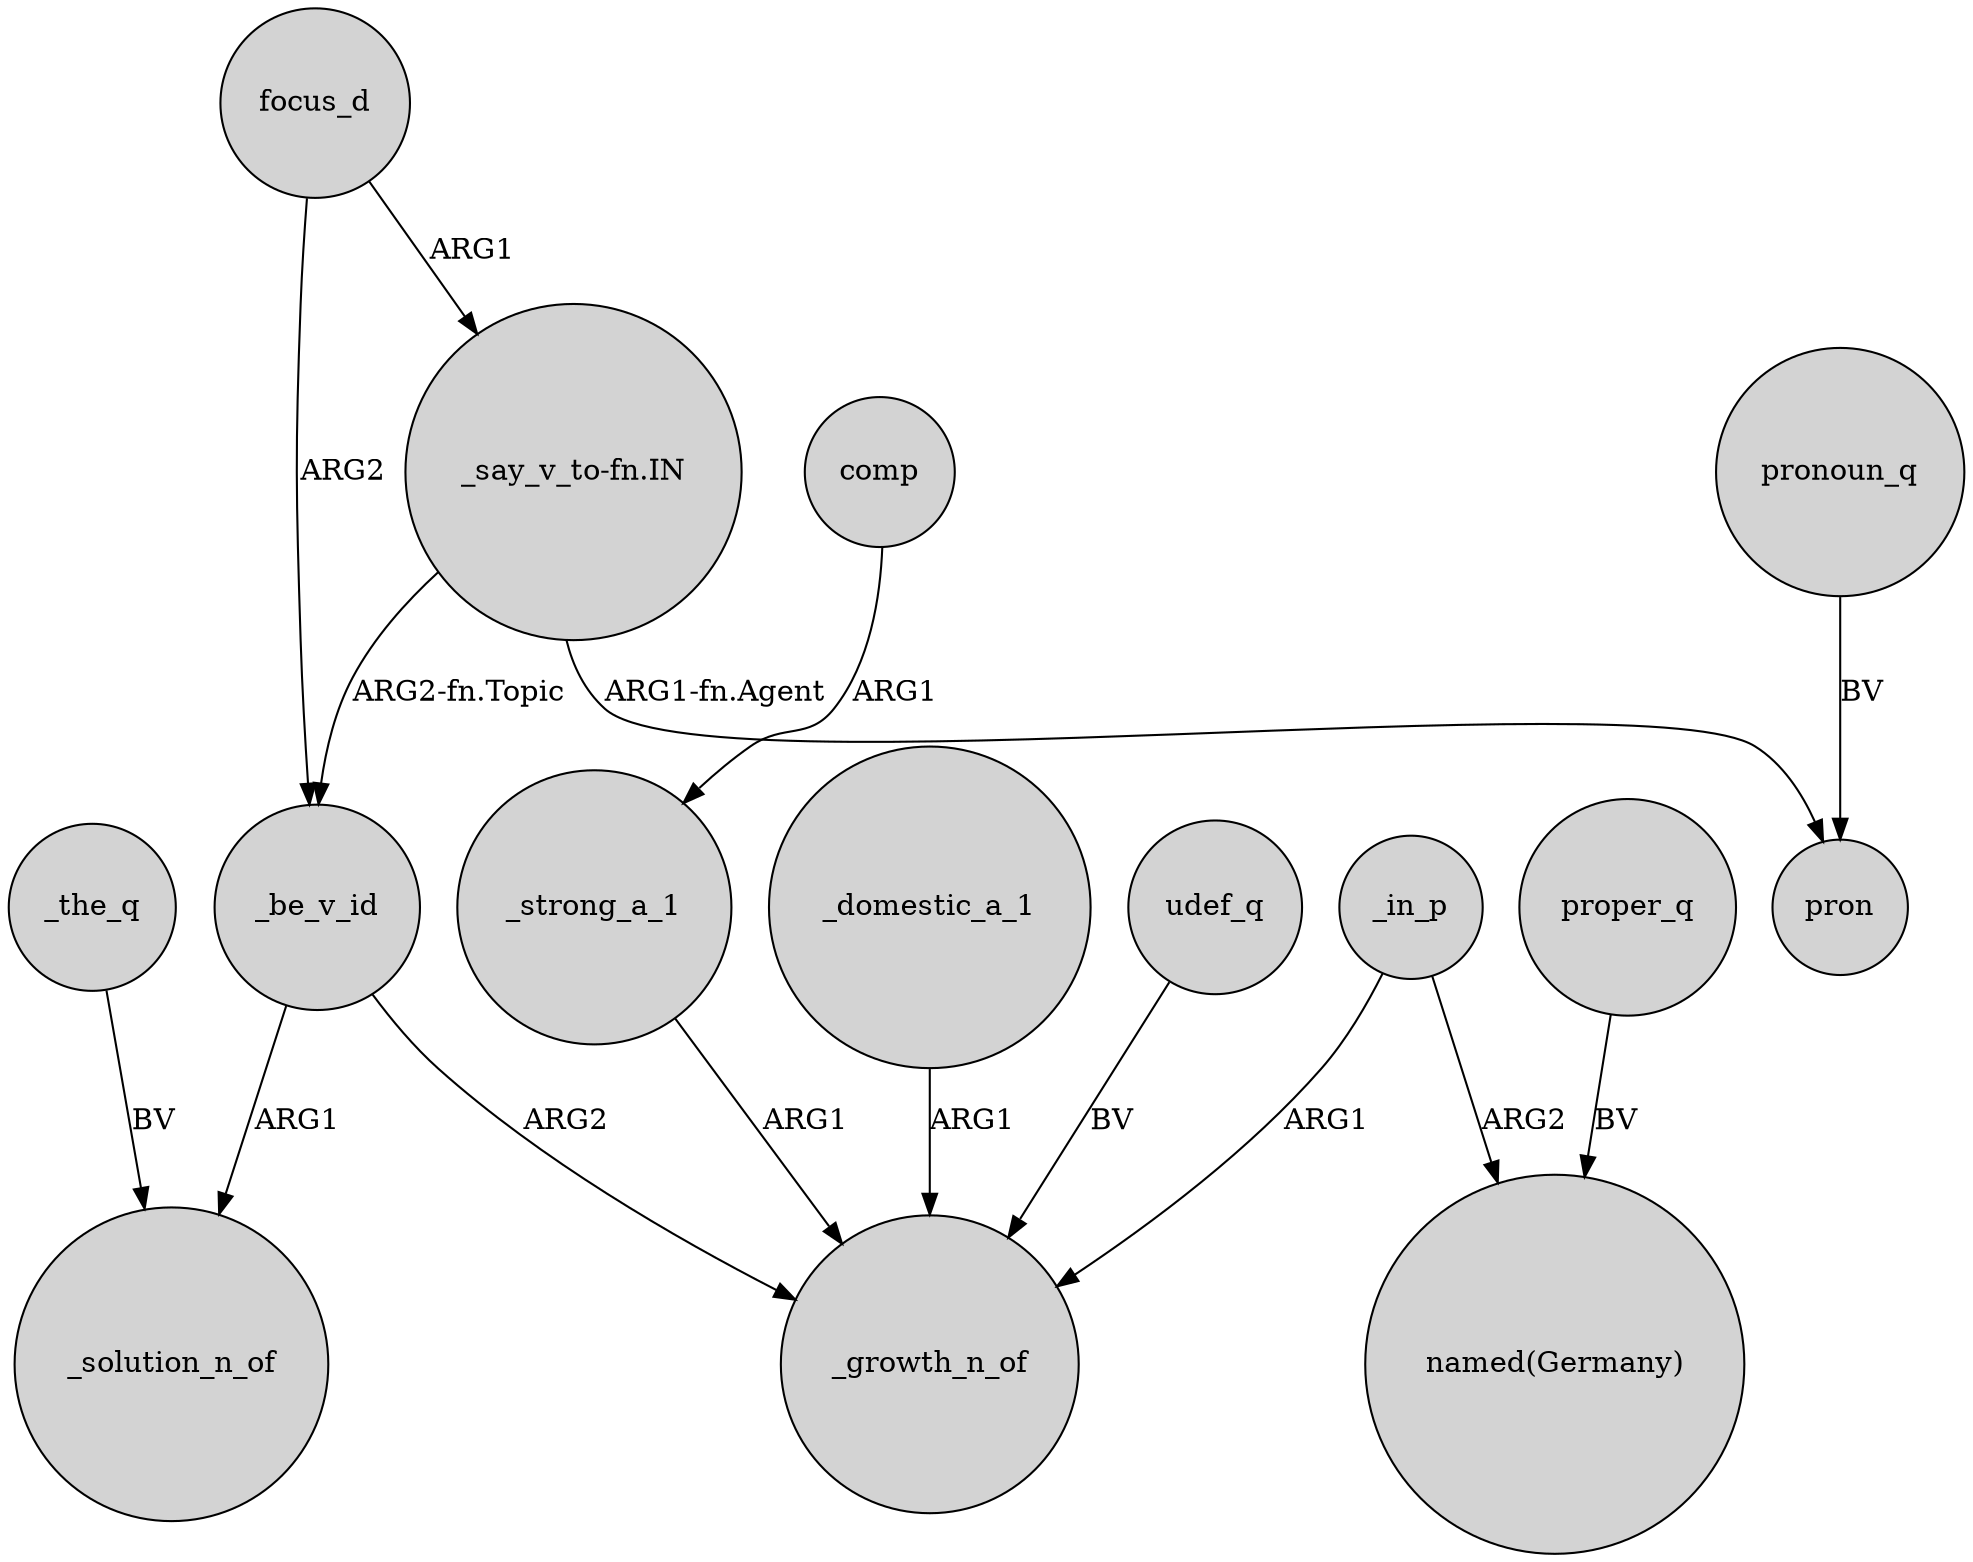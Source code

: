 digraph {
	node [shape=circle style=filled]
	focus_d -> _be_v_id [label=ARG2]
	"_say_v_to-fn.IN" -> pron [label="ARG1-fn.Agent"]
	_be_v_id -> _solution_n_of [label=ARG1]
	proper_q -> "named(Germany)" [label=BV]
	_in_p -> "named(Germany)" [label=ARG2]
	_the_q -> _solution_n_of [label=BV]
	udef_q -> _growth_n_of [label=BV]
	_domestic_a_1 -> _growth_n_of [label=ARG1]
	"_say_v_to-fn.IN" -> _be_v_id [label="ARG2-fn.Topic"]
	_strong_a_1 -> _growth_n_of [label=ARG1]
	_be_v_id -> _growth_n_of [label=ARG2]
	focus_d -> "_say_v_to-fn.IN" [label=ARG1]
	comp -> _strong_a_1 [label=ARG1]
	_in_p -> _growth_n_of [label=ARG1]
	pronoun_q -> pron [label=BV]
}
